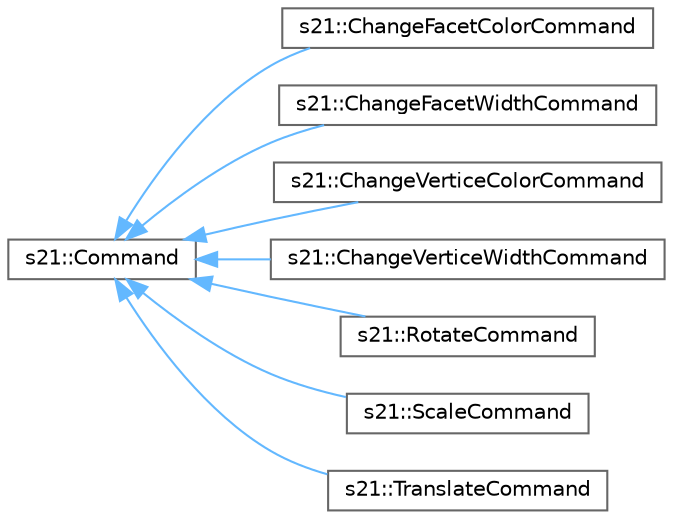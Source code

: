 digraph "Graphical Class Hierarchy"
{
 // LATEX_PDF_SIZE
  bgcolor="transparent";
  edge [fontname=Helvetica,fontsize=10,labelfontname=Helvetica,labelfontsize=10];
  node [fontname=Helvetica,fontsize=10,shape=box,height=0.2,width=0.4];
  rankdir="LR";
  Node0 [id="Node000000",label="s21::Command",height=0.2,width=0.4,color="grey40", fillcolor="white", style="filled",URL="$classs21_1_1Command.html",tooltip="Класс, реализующий паттерн команда для афинных преобразований и изменения вершин и ребер"];
  Node0 -> Node1 [id="edge4_Node000000_Node000001",dir="back",color="steelblue1",style="solid",tooltip=" "];
  Node1 [id="Node000001",label="s21::ChangeFacetColorCommand",height=0.2,width=0.4,color="grey40", fillcolor="white", style="filled",URL="$classs21_1_1ChangeFacetColorCommand.html",tooltip="Класс, отвечающий за установку цвета ребер"];
  Node0 -> Node2 [id="edge5_Node000000_Node000002",dir="back",color="steelblue1",style="solid",tooltip=" "];
  Node2 [id="Node000002",label="s21::ChangeFacetWidthCommand",height=0.2,width=0.4,color="grey40", fillcolor="white", style="filled",URL="$classs21_1_1ChangeFacetWidthCommand.html",tooltip="Класс, отвечающий за установку толщины ребер"];
  Node0 -> Node3 [id="edge6_Node000000_Node000003",dir="back",color="steelblue1",style="solid",tooltip=" "];
  Node3 [id="Node000003",label="s21::ChangeVerticeColorCommand",height=0.2,width=0.4,color="grey40", fillcolor="white", style="filled",URL="$classs21_1_1ChangeVerticeColorCommand.html",tooltip="Класс, отвечающий за установку цвета вершин"];
  Node0 -> Node4 [id="edge7_Node000000_Node000004",dir="back",color="steelblue1",style="solid",tooltip=" "];
  Node4 [id="Node000004",label="s21::ChangeVerticeWidthCommand",height=0.2,width=0.4,color="grey40", fillcolor="white", style="filled",URL="$classs21_1_1ChangeVerticeWidthCommand.html",tooltip="Класс, отвечающий за установку толщины вершин"];
  Node0 -> Node5 [id="edge8_Node000000_Node000005",dir="back",color="steelblue1",style="solid",tooltip=" "];
  Node5 [id="Node000005",label="s21::RotateCommand",height=0.2,width=0.4,color="grey40", fillcolor="white", style="filled",URL="$classs21_1_1RotateCommand.html",tooltip="Класс, отвечающий за вращение относительно X,Y,Z."];
  Node0 -> Node6 [id="edge9_Node000000_Node000006",dir="back",color="steelblue1",style="solid",tooltip=" "];
  Node6 [id="Node000006",label="s21::ScaleCommand",height=0.2,width=0.4,color="grey40", fillcolor="white", style="filled",URL="$classs21_1_1ScaleCommand.html",tooltip="Класс, отвечающий за масштабирование модели"];
  Node0 -> Node7 [id="edge10_Node000000_Node000007",dir="back",color="steelblue1",style="solid",tooltip=" "];
  Node7 [id="Node000007",label="s21::TranslateCommand",height=0.2,width=0.4,color="grey40", fillcolor="white", style="filled",URL="$classs21_1_1TranslateCommand.html",tooltip="Класс, отвечающий за комманды перемещения по X,Y,Z."];
}
